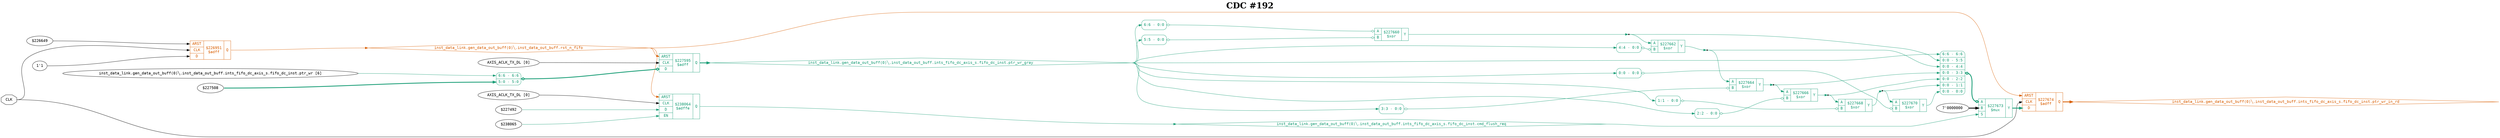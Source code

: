 digraph "spacefibre_light_top" {
label=<<b>CDC #192</b>>;
labelloc="t"
fontsize="30"
node ["fontname"="Courier"]
edge ["fontname"="Courier"]
rankdir="LR";
remincross=true;
n8 [ shape=octagon, label="CLK", color="black", fontcolor="black", href="/src/ip_spacefibre_light_top/spacefibre_light_top.vhd#45" ];
n9 [ shape=diamond, label="inst_data_link.gen_data_out_buff(0)&#9586;.inst_data_out_buff.ints_fifo_dc_axis_s.fifo_dc_inst.cmd_flush_req", colorscheme="dark28", color="1", fontcolor="1", href="/src/ip/fifo_dc/fifo_dc.vhd#111" ];
n10 [ shape=diamond, label="inst_data_link.gen_data_out_buff(0)&#9586;.inst_data_out_buff.ints_fifo_dc_axis_s.fifo_dc_inst.ptr_wr_gray", colorscheme="dark28", color="1", fontcolor="1", href="/src/ip/fifo_dc/fifo_dc.vhd#102" ];
n11 [ shape=diamond, label="inst_data_link.gen_data_out_buff(0)&#9586;.inst_data_out_buff.ints_fifo_dc_axis_s.fifo_dc_inst.ptr_wr_in_rd", colorscheme="dark28", color="2", fontcolor="2", href="/src/ip/fifo_dc/fifo_dc.vhd#105" ];
n12 [ shape=diamond, label="inst_data_link.gen_data_out_buff(0)&#9586;.inst_data_out_buff.rst_n_fifo", colorscheme="dark28", color="2", fontcolor="2", href="/src/module_data_link/data_out_buf.vhd#165" ];
{ rank="source"; n8;}
{ rank="sink";}
v0 [ label="AXIS_ACLK_TX_DL [0]" ];
v1 [ label="$227492" ];
v2 [ label="$238065" ];
c17 [ shape=record, label="{{<p13> ARST|<p8> CLK|<p14> D|<p15> EN}|$238064\n$adffe|{<p16> Q}}", colorscheme="dark28", color="1", fontcolor="1" , href="/src/ip/fifo_dc/fifo_dc.vhd#440"  ];
v3 [ label="$226649" ];
v4 [ label="1'1" ];
c18 [ shape=record, label="{{<p13> ARST|<p8> CLK|<p14> D}|$226951\n$adff|{<p16> Q}}", colorscheme="dark28", color="2", fontcolor="2" , href="/src/module_data_link/data_out_buf.vhd#225"  ];
c22 [ shape=record, label="{{<p19> A|<p20> B}|$227660\n$xor|{<p21> Y}}", colorscheme="dark28", color="1", fontcolor="1" , href="/src/ip/fifo_dc/fifo_dc.vhd#144"  ];
x5 [ shape=record, style=rounded, label="<s0> 6:6 - 0:0 ", colorscheme="dark28", color="1", fontcolor="1" ];
x5:e -> c22:p19:w [arrowhead=odiamond, arrowtail=odiamond, dir=both, colorscheme="dark28", color="1", fontcolor="1", label=""];
x6 [ shape=record, style=rounded, label="<s0> 5:5 - 0:0 ", colorscheme="dark28", color="1", fontcolor="1" ];
x6:e -> c22:p20:w [arrowhead=odiamond, arrowtail=odiamond, dir=both, colorscheme="dark28", color="1", fontcolor="1", label=""];
c23 [ shape=record, label="{{<p19> A|<p20> B}|$227662\n$xor|{<p21> Y}}", colorscheme="dark28", color="1", fontcolor="1" , href="/src/ip/fifo_dc/fifo_dc.vhd#144"  ];
x7 [ shape=record, style=rounded, label="<s0> 4:4 - 0:0 ", colorscheme="dark28", color="1", fontcolor="1" ];
x7:e -> c23:p20:w [arrowhead=odiamond, arrowtail=odiamond, dir=both, colorscheme="dark28", color="1", fontcolor="1", label=""];
c24 [ shape=record, label="{{<p19> A|<p20> B}|$227664\n$xor|{<p21> Y}}", colorscheme="dark28", color="1", fontcolor="1" , href="/src/ip/fifo_dc/fifo_dc.vhd#144"  ];
x8 [ shape=record, style=rounded, label="<s0> 3:3 - 0:0 ", colorscheme="dark28", color="1", fontcolor="1" ];
x8:e -> c24:p20:w [arrowhead=odiamond, arrowtail=odiamond, dir=both, colorscheme="dark28", color="1", fontcolor="1", label=""];
c25 [ shape=record, label="{{<p19> A|<p20> B}|$227666\n$xor|{<p21> Y}}", colorscheme="dark28", color="1", fontcolor="1" , href="/src/ip/fifo_dc/fifo_dc.vhd#144"  ];
x9 [ shape=record, style=rounded, label="<s0> 2:2 - 0:0 ", colorscheme="dark28", color="1", fontcolor="1" ];
x9:e -> c25:p20:w [arrowhead=odiamond, arrowtail=odiamond, dir=both, colorscheme="dark28", color="1", fontcolor="1", label=""];
c26 [ shape=record, label="{{<p19> A|<p20> B}|$227668\n$xor|{<p21> Y}}", colorscheme="dark28", color="1", fontcolor="1" , href="/src/ip/fifo_dc/fifo_dc.vhd#144"  ];
x10 [ shape=record, style=rounded, label="<s0> 1:1 - 0:0 ", colorscheme="dark28", color="1", fontcolor="1" ];
x10:e -> c26:p20:w [arrowhead=odiamond, arrowtail=odiamond, dir=both, colorscheme="dark28", color="1", fontcolor="1", label=""];
c27 [ shape=record, label="{{<p19> A|<p20> B}|$227670\n$xor|{<p21> Y}}", colorscheme="dark28", color="1", fontcolor="1" , href="/src/ip/fifo_dc/fifo_dc.vhd#144"  ];
x11 [ shape=record, style=rounded, label="<s0> 0:0 - 0:0 ", colorscheme="dark28", color="1", fontcolor="1" ];
x11:e -> c27:p20:w [arrowhead=odiamond, arrowtail=odiamond, dir=both, colorscheme="dark28", color="1", fontcolor="1", label=""];
v13 [ label="7'0000000" ];
c29 [ shape=record, label="{{<p19> A|<p20> B|<p28> S}|$227673\n$mux|{<p21> Y}}", colorscheme="dark28", color="1", fontcolor="1" , href="/src/ip/fifo_dc/fifo_dc.vhd#347"  ];
x12 [ shape=record, style=rounded, label="<s6> 6:6 - 6:6 |<s5> 0:0 - 5:5 |<s4> 0:0 - 4:4 |<s3> 0:0 - 3:3 |<s2> 0:0 - 2:2 |<s1> 0:0 - 1:1 |<s0> 0:0 - 0:0 ", colorscheme="dark28", color="1", fontcolor="1" ];
x12:e -> c29:p19:w [arrowhead=odiamond, arrowtail=odiamond, dir=both, colorscheme="dark28", color="1", fontcolor="1", style="setlinewidth(3)", label=""];
v14 [ label="AXIS_ACLK_TX_DL [0]" ];
v16 [ label="inst_data_link.gen_data_out_buff(0)&#9586;.inst_data_out_buff.ints_fifo_dc_axis_s.fifo_dc_inst.ptr_wr [6]" ];
v17 [ label="$227508" ];
c30 [ shape=record, label="{{<p13> ARST|<p8> CLK|<p14> D}|$227595\n$adff|{<p16> Q}}", colorscheme="dark28", color="1", fontcolor="1" , href="/src/ip/fifo_dc/fifo_dc.vhd#240"  ];
x15 [ shape=record, style=rounded, label="<s1> 6:6 - 6:6 |<s0> 5:0 - 5:0 ", colorscheme="dark28", color="1", fontcolor="1" ];
x15:e -> c30:p14:w [arrowhead=odiamond, arrowtail=odiamond, dir=both, colorscheme="dark28", color="1", fontcolor="1", style="setlinewidth(3)", label=""];
c31 [ shape=record, label="{{<p13> ARST|<p8> CLK|<p14> D}|$227674\n$adff|{<p16> Q}}", colorscheme="dark28", color="2", fontcolor="2" , href="/src/ip/fifo_dc/fifo_dc.vhd#344"  ];
n1 [ shape=point ];
c22:p21:e -> n1:w [colorscheme="dark28", color="1", fontcolor="1", label=""];
n1:e -> c23:p19:w [colorscheme="dark28", color="1", fontcolor="1", label=""];
n1:e -> x12:s5:w [colorscheme="dark28", color="1", fontcolor="1", label=""];
c30:p16:e -> n10:w [colorscheme="dark28", color="1", fontcolor="1", style="setlinewidth(3)", label=""];
n10:e -> x10:s0:w [colorscheme="dark28", color="1", fontcolor="1", label=""];
n10:e -> x11:s0:w [colorscheme="dark28", color="1", fontcolor="1", label=""];
n10:e -> x12:s6:w [colorscheme="dark28", color="1", fontcolor="1", label=""];
n10:e -> x5:s0:w [colorscheme="dark28", color="1", fontcolor="1", label=""];
n10:e -> x6:s0:w [colorscheme="dark28", color="1", fontcolor="1", label=""];
n10:e -> x7:s0:w [colorscheme="dark28", color="1", fontcolor="1", label=""];
n10:e -> x8:s0:w [colorscheme="dark28", color="1", fontcolor="1", label=""];
n10:e -> x9:s0:w [colorscheme="dark28", color="1", fontcolor="1", label=""];
c31:p16:e -> n11:w [colorscheme="dark28", color="2", fontcolor="2", style="setlinewidth(3)", label=""];
c18:p16:e -> n12:w [colorscheme="dark28", color="2", fontcolor="2", label=""];
n12:e -> c17:p13:w [colorscheme="dark28", color="2", fontcolor="2", label=""];
n12:e -> c30:p13:w [colorscheme="dark28", color="2", fontcolor="2", label=""];
n12:e -> c31:p13:w [colorscheme="dark28", color="2", fontcolor="2", label=""];
n2 [ shape=point ];
c23:p21:e -> n2:w [colorscheme="dark28", color="1", fontcolor="1", label=""];
n2:e -> c24:p19:w [colorscheme="dark28", color="1", fontcolor="1", label=""];
n2:e -> x12:s4:w [colorscheme="dark28", color="1", fontcolor="1", label=""];
n3 [ shape=point ];
c24:p21:e -> n3:w [colorscheme="dark28", color="1", fontcolor="1", label=""];
n3:e -> c25:p19:w [colorscheme="dark28", color="1", fontcolor="1", label=""];
n3:e -> x12:s3:w [colorscheme="dark28", color="1", fontcolor="1", label=""];
n4 [ shape=point ];
c25:p21:e -> n4:w [colorscheme="dark28", color="1", fontcolor="1", label=""];
n4:e -> c26:p19:w [colorscheme="dark28", color="1", fontcolor="1", label=""];
n4:e -> x12:s2:w [colorscheme="dark28", color="1", fontcolor="1", label=""];
n5 [ shape=point ];
c26:p21:e -> n5:w [colorscheme="dark28", color="1", fontcolor="1", label=""];
n5:e -> c27:p19:w [colorscheme="dark28", color="1", fontcolor="1", label=""];
n5:e -> x12:s1:w [colorscheme="dark28", color="1", fontcolor="1", label=""];
c27:p21:e -> x12:s0:w [colorscheme="dark28", color="1", fontcolor="1", label=""];
c29:p21:e -> c31:p14:w [colorscheme="dark28", color="1", fontcolor="1", style="setlinewidth(3)", label=""];
n8:e -> c18:p8:w [color="black", fontcolor="black", label=""];
n8:e -> c31:p8:w [color="black", fontcolor="black", label=""];
c17:p16:e -> n9:w [colorscheme="dark28", color="1", fontcolor="1", label=""];
n9:e -> c29:p28:w [colorscheme="dark28", color="1", fontcolor="1", label=""];
v0:e -> c17:p8:w [color="black", fontcolor="black", label=""];
v1:e -> c17:p14:w [colorscheme="dark28", color="1", fontcolor="1", label=""];
v13:e -> c29:p20:w [color="black", fontcolor="black", style="setlinewidth(3)", label=""];
v14:e -> c30:p8:w [color="black", fontcolor="black", label=""];
v16:e -> x15:s1:w [colorscheme="dark28", color="1", fontcolor="1", label=""];
v17:e -> x15:s0:w [colorscheme="dark28", color="1", fontcolor="1", style="setlinewidth(3)", label=""];
v2:e -> c17:p15:w [colorscheme="dark28", color="1", fontcolor="1", label=""];
v3:e -> c18:p13:w [color="black", fontcolor="black", label=""];
v4:e -> c18:p14:w [color="black", fontcolor="black", label=""];
}
